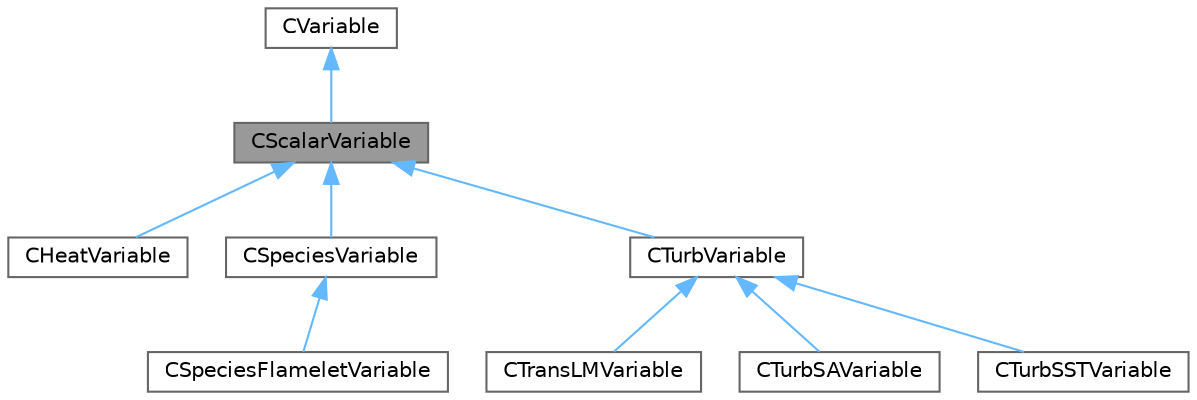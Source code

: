 digraph "CScalarVariable"
{
 // LATEX_PDF_SIZE
  bgcolor="transparent";
  edge [fontname=Helvetica,fontsize=10,labelfontname=Helvetica,labelfontsize=10];
  node [fontname=Helvetica,fontsize=10,shape=box,height=0.2,width=0.4];
  Node1 [id="Node000001",label="CScalarVariable",height=0.2,width=0.4,color="gray40", fillcolor="grey60", style="filled", fontcolor="black",tooltip="Base class for defining the shared variables of scalar solvers."];
  Node2 -> Node1 [id="edge1_Node000001_Node000002",dir="back",color="steelblue1",style="solid",tooltip=" "];
  Node2 [id="Node000002",label="CVariable",height=0.2,width=0.4,color="gray40", fillcolor="white", style="filled",URL="$classCVariable.html",tooltip="Main class for defining the variables."];
  Node1 -> Node3 [id="edge2_Node000001_Node000003",dir="back",color="steelblue1",style="solid",tooltip=" "];
  Node3 [id="Node000003",label="CHeatVariable",height=0.2,width=0.4,color="gray40", fillcolor="white", style="filled",URL="$classCHeatVariable.html",tooltip="Class for defining the variables of the finite-volume heat equation solver."];
  Node1 -> Node4 [id="edge3_Node000001_Node000004",dir="back",color="steelblue1",style="solid",tooltip=" "];
  Node4 [id="Node000004",label="CSpeciesVariable",height=0.2,width=0.4,color="gray40", fillcolor="white", style="filled",URL="$classCSpeciesVariable.html",tooltip="Base class for defining the variables of the species transport."];
  Node4 -> Node5 [id="edge4_Node000004_Node000005",dir="back",color="steelblue1",style="solid",tooltip=" "];
  Node5 [id="Node000005",label="CSpeciesFlameletVariable",height=0.2,width=0.4,color="gray40", fillcolor="white", style="filled",URL="$classCSpeciesFlameletVariable.html",tooltip="Base class for defining the variables of the flamelet model."];
  Node1 -> Node6 [id="edge5_Node000001_Node000006",dir="back",color="steelblue1",style="solid",tooltip=" "];
  Node6 [id="Node000006",label="CTurbVariable",height=0.2,width=0.4,color="gray40", fillcolor="white", style="filled",URL="$classCTurbVariable.html",tooltip="Base class for defining the variables of the turbulence model."];
  Node6 -> Node7 [id="edge6_Node000006_Node000007",dir="back",color="steelblue1",style="solid",tooltip=" "];
  Node7 [id="Node000007",label="CTransLMVariable",height=0.2,width=0.4,color="gray40", fillcolor="white", style="filled",URL="$classCTransLMVariable.html",tooltip="Transition model variables."];
  Node6 -> Node8 [id="edge7_Node000006_Node000008",dir="back",color="steelblue1",style="solid",tooltip=" "];
  Node8 [id="Node000008",label="CTurbSAVariable",height=0.2,width=0.4,color="gray40", fillcolor="white", style="filled",URL="$classCTurbSAVariable.html",tooltip="Main class for defining the variables of the turbulence model."];
  Node6 -> Node9 [id="edge8_Node000006_Node000009",dir="back",color="steelblue1",style="solid",tooltip=" "];
  Node9 [id="Node000009",label="CTurbSSTVariable",height=0.2,width=0.4,color="gray40", fillcolor="white", style="filled",URL="$classCTurbSSTVariable.html",tooltip="Main class for defining the variables of the turbulence model."];
}
